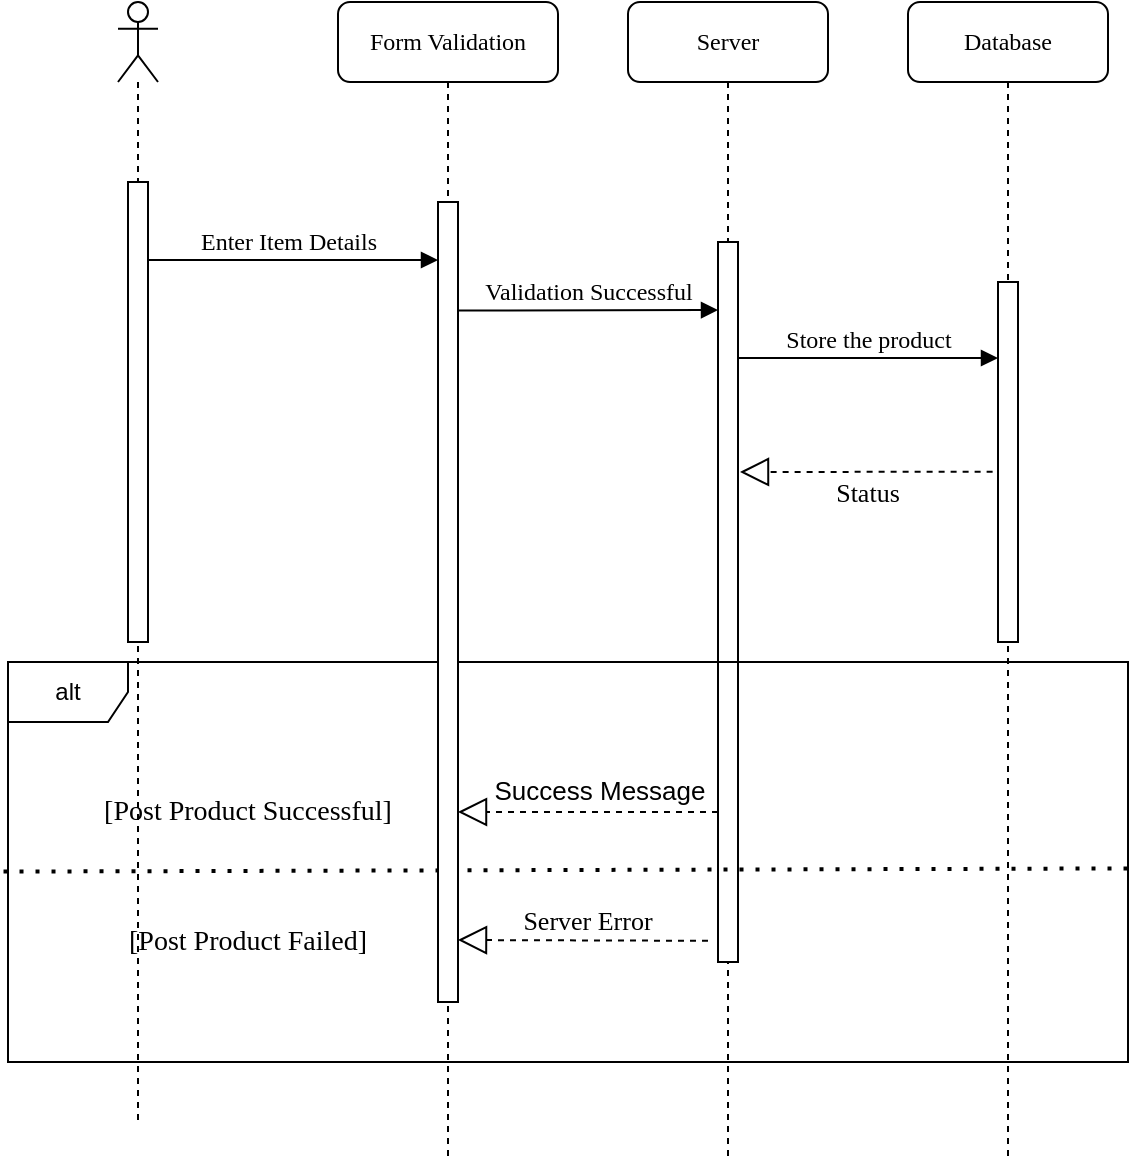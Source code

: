<mxfile version="26.0.11">
  <diagram name="Page-1" id="tdozJZ4HoBrvIU2dLXJa">
    <mxGraphModel dx="794" dy="458" grid="1" gridSize="10" guides="1" tooltips="1" connect="1" arrows="1" fold="1" page="1" pageScale="1" pageWidth="1100" pageHeight="850" math="0" shadow="0">
      <root>
        <mxCell id="0" />
        <mxCell id="1" parent="0" />
        <mxCell id="1z5NozobCozgPRVe0fp7-12" value="" style="shape=umlLifeline;perimeter=lifelinePerimeter;whiteSpace=wrap;html=1;container=1;dropTarget=0;collapsible=0;recursiveResize=0;outlineConnect=0;portConstraint=eastwest;newEdgeStyle={&quot;curved&quot;:0,&quot;rounded&quot;:0};participant=umlActor;" parent="1" vertex="1">
          <mxGeometry x="145" y="80" width="20" height="560" as="geometry" />
        </mxCell>
        <mxCell id="1z5NozobCozgPRVe0fp7-3" value="Server" style="shape=umlLifeline;perimeter=lifelinePerimeter;whiteSpace=wrap;html=1;container=1;collapsible=0;recursiveResize=0;outlineConnect=0;rounded=1;shadow=0;comic=0;labelBackgroundColor=none;strokeWidth=1;fontFamily=Verdana;fontSize=12;align=center;" parent="1" vertex="1">
          <mxGeometry x="400" y="80" width="100" height="580" as="geometry" />
        </mxCell>
        <mxCell id="1z5NozobCozgPRVe0fp7-4" value="" style="html=1;points=[];perimeter=orthogonalPerimeter;rounded=0;shadow=0;comic=0;labelBackgroundColor=none;strokeWidth=1;fontFamily=Verdana;fontSize=12;align=center;" parent="1z5NozobCozgPRVe0fp7-3" vertex="1">
          <mxGeometry x="45" y="120" width="10" height="360" as="geometry" />
        </mxCell>
        <mxCell id="1z5NozobCozgPRVe0fp7-5" value="Database" style="shape=umlLifeline;perimeter=lifelinePerimeter;whiteSpace=wrap;html=1;container=1;collapsible=0;recursiveResize=0;outlineConnect=0;rounded=1;shadow=0;comic=0;labelBackgroundColor=none;strokeWidth=1;fontFamily=Verdana;fontSize=12;align=center;" parent="1" vertex="1">
          <mxGeometry x="540" y="80" width="100" height="580" as="geometry" />
        </mxCell>
        <mxCell id="1z5NozobCozgPRVe0fp7-6" value="" style="html=1;points=[];perimeter=orthogonalPerimeter;rounded=0;shadow=0;comic=0;labelBackgroundColor=none;strokeWidth=1;fontFamily=Verdana;fontSize=12;align=center;" parent="1" vertex="1">
          <mxGeometry x="585" y="220" width="10" height="180" as="geometry" />
        </mxCell>
        <mxCell id="1z5NozobCozgPRVe0fp7-7" value="Store the product" style="html=1;verticalAlign=bottom;endArrow=block;labelBackgroundColor=none;fontFamily=Verdana;fontSize=12;edgeStyle=elbowEdgeStyle;elbow=vertical;" parent="1" edge="1">
          <mxGeometry relative="1" as="geometry">
            <mxPoint x="455" y="258" as="sourcePoint" />
            <Array as="points">
              <mxPoint x="460" y="258" />
            </Array>
            <mxPoint x="585" y="258" as="targetPoint" />
          </mxGeometry>
        </mxCell>
        <mxCell id="1z5NozobCozgPRVe0fp7-8" value="Enter Item Details" style="html=1;verticalAlign=bottom;endArrow=block;entryX=0;entryY=0;labelBackgroundColor=none;fontFamily=Verdana;fontSize=12;edgeStyle=elbowEdgeStyle;elbow=vertical;" parent="1" edge="1">
          <mxGeometry relative="1" as="geometry">
            <mxPoint x="155" y="209" as="sourcePoint" />
            <mxPoint x="305" y="209.0" as="targetPoint" />
          </mxGeometry>
        </mxCell>
        <mxCell id="1z5NozobCozgPRVe0fp7-9" value="Validation Successful" style="html=1;verticalAlign=bottom;endArrow=block;entryX=0;entryY=0;labelBackgroundColor=none;fontFamily=Verdana;fontSize=12;edgeStyle=elbowEdgeStyle;elbow=vertical;" parent="1" edge="1">
          <mxGeometry relative="1" as="geometry">
            <mxPoint x="315" y="234.294" as="sourcePoint" />
            <mxPoint x="445" y="234.0" as="targetPoint" />
          </mxGeometry>
        </mxCell>
        <mxCell id="1z5NozobCozgPRVe0fp7-10" value="" style="html=1;points=[];perimeter=orthogonalPerimeter;rounded=0;shadow=0;comic=0;labelBackgroundColor=none;strokeWidth=1;fontFamily=Verdana;fontSize=12;align=center;" parent="1" vertex="1">
          <mxGeometry x="150" y="170" width="10" height="230" as="geometry" />
        </mxCell>
        <mxCell id="1z5NozobCozgPRVe0fp7-11" value="alt" style="shape=umlFrame;whiteSpace=wrap;html=1;pointerEvents=0;" parent="1" vertex="1">
          <mxGeometry x="90" y="410" width="560" height="200" as="geometry" />
        </mxCell>
        <mxCell id="1z5NozobCozgPRVe0fp7-13" value="" style="endArrow=none;dashed=1;html=1;dashPattern=1 3;strokeWidth=2;rounded=0;exitX=-0.004;exitY=0.524;exitDx=0;exitDy=0;exitPerimeter=0;entryX=1.008;entryY=0.516;entryDx=0;entryDy=0;entryPerimeter=0;" parent="1" source="1z5NozobCozgPRVe0fp7-11" target="1z5NozobCozgPRVe0fp7-11" edge="1">
          <mxGeometry width="50" height="50" relative="1" as="geometry">
            <mxPoint x="430" y="400" as="sourcePoint" />
            <mxPoint x="480" y="350" as="targetPoint" />
          </mxGeometry>
        </mxCell>
        <mxCell id="1z5NozobCozgPRVe0fp7-14" value="&lt;font face=&quot;Verdana&quot; style=&quot;font-size: 14px;&quot;&gt;[Post Product Successful]&lt;/font&gt;" style="text;strokeColor=none;align=center;fillColor=none;html=1;verticalAlign=middle;whiteSpace=wrap;rounded=0;" parent="1" vertex="1">
          <mxGeometry x="110" y="470" width="200" height="30" as="geometry" />
        </mxCell>
        <mxCell id="1z5NozobCozgPRVe0fp7-15" value="&lt;font face=&quot;Verdana&quot; style=&quot;font-size: 14px;&quot;&gt;[Post Product Failed]&lt;/font&gt;" style="text;strokeColor=none;align=center;fillColor=none;html=1;verticalAlign=middle;whiteSpace=wrap;rounded=0;" parent="1" vertex="1">
          <mxGeometry x="110" y="535" width="200" height="30" as="geometry" />
        </mxCell>
        <mxCell id="1z5NozobCozgPRVe0fp7-16" value="" style="endArrow=block;dashed=1;endFill=0;endSize=12;html=1;rounded=0;" parent="1" edge="1">
          <mxGeometry width="160" relative="1" as="geometry">
            <mxPoint x="440" y="549.41" as="sourcePoint" />
            <mxPoint x="315" y="549" as="targetPoint" />
          </mxGeometry>
        </mxCell>
        <mxCell id="1z5NozobCozgPRVe0fp7-17" value="&lt;font face=&quot;Verdana&quot; style=&quot;font-size: 13px;&quot;&gt;Server Error&lt;/font&gt;" style="text;strokeColor=none;align=center;fillColor=none;html=1;verticalAlign=middle;whiteSpace=wrap;rounded=0;" parent="1" vertex="1">
          <mxGeometry x="330" y="524" width="100" height="30" as="geometry" />
        </mxCell>
        <mxCell id="1z5NozobCozgPRVe0fp7-18" value="" style="endArrow=block;dashed=1;endFill=0;endSize=12;html=1;rounded=0;exitX=0.131;exitY=0.527;exitDx=0;exitDy=0;exitPerimeter=0;" parent="1" edge="1">
          <mxGeometry width="160" relative="1" as="geometry">
            <mxPoint x="582.31" y="314.86" as="sourcePoint" />
            <mxPoint x="456" y="315" as="targetPoint" />
          </mxGeometry>
        </mxCell>
        <mxCell id="1z5NozobCozgPRVe0fp7-19" value="&lt;font style=&quot;font-size: 13px;&quot; face=&quot;Verdana&quot;&gt;Status&lt;/font&gt;" style="text;strokeColor=none;align=center;fillColor=none;html=1;verticalAlign=middle;whiteSpace=wrap;rounded=0;" parent="1" vertex="1">
          <mxGeometry x="490" y="310" width="60" height="30" as="geometry" />
        </mxCell>
        <mxCell id="1z5NozobCozgPRVe0fp7-20" value="" style="endArrow=block;dashed=1;endFill=0;endSize=12;html=1;rounded=0;entryX=1;entryY=0.5;entryDx=0;entryDy=0;" parent="1" edge="1">
          <mxGeometry width="160" relative="1" as="geometry">
            <mxPoint x="445" y="485" as="sourcePoint" />
            <mxPoint x="315" y="485" as="targetPoint" />
          </mxGeometry>
        </mxCell>
        <mxCell id="1z5NozobCozgPRVe0fp7-21" value="&lt;font style=&quot;font-size: 13px;&quot;&gt;Success Message&lt;/font&gt;" style="text;strokeColor=none;align=center;fillColor=none;html=1;verticalAlign=middle;whiteSpace=wrap;rounded=0;" parent="1" vertex="1">
          <mxGeometry x="326" y="459" width="120" height="30" as="geometry" />
        </mxCell>
        <mxCell id="LEEqzhAEGBMHWyeJjqnM-1" value="" style="group" vertex="1" connectable="0" parent="1">
          <mxGeometry x="255" y="80" width="110" height="580" as="geometry" />
        </mxCell>
        <mxCell id="1z5NozobCozgPRVe0fp7-1" value="Form Validation" style="shape=umlLifeline;perimeter=lifelinePerimeter;whiteSpace=wrap;html=1;container=0;collapsible=0;recursiveResize=0;outlineConnect=0;rounded=1;shadow=0;comic=0;labelBackgroundColor=none;strokeWidth=1;fontFamily=Verdana;fontSize=12;align=center;size=40;" parent="LEEqzhAEGBMHWyeJjqnM-1" vertex="1">
          <mxGeometry width="110" height="580" as="geometry" />
        </mxCell>
        <mxCell id="1z5NozobCozgPRVe0fp7-2" value="" style="html=1;points=[];perimeter=orthogonalPerimeter;rounded=0;shadow=0;comic=0;labelBackgroundColor=none;strokeWidth=1;fontFamily=Verdana;fontSize=12;align=center;" parent="LEEqzhAEGBMHWyeJjqnM-1" vertex="1">
          <mxGeometry x="50" y="100" width="10" height="400" as="geometry" />
        </mxCell>
      </root>
    </mxGraphModel>
  </diagram>
</mxfile>
